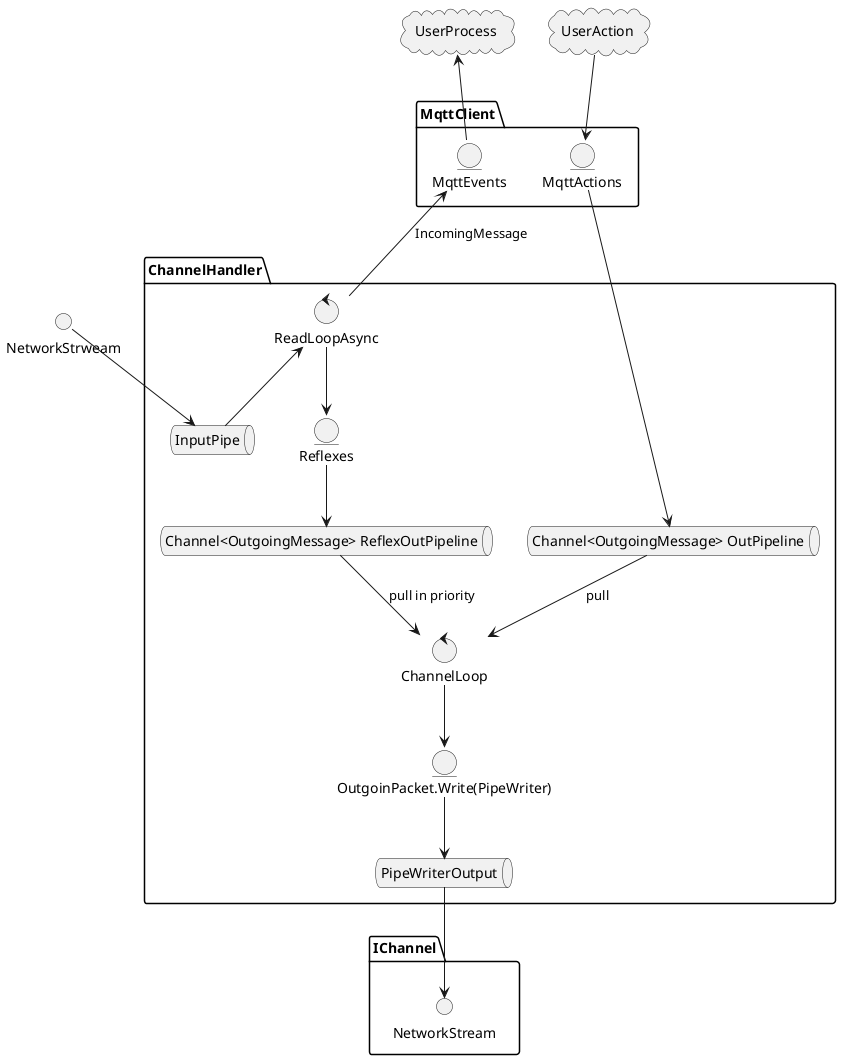 @startuml
package IChannel {
    interface NetworkStream
}
package ChannelHandler {
    queue PipeWriterOutput
    queue InputPipe
    control ReadLoopAsync
    control ChannelLoop
    queue OutPipeline [
        Channel<OutgoingMessage> OutPipeline
    ]

    queue ReflexOutPipeline [
        Channel<OutgoingMessage> ReflexOutPipeline
    ]

    entity OutgoinPacket [
        OutgoinPacket.Write(PipeWriter)
    ]

    entity Reflexes

}

package MqttClient {
    entity MqttEvents
    entity MqttActions
}

MqttActions --> OutPipeline
NetworkStrweam --> InputPipe
PipeWriterOutput --> NetworkStream

OutgoinPacket --> PipeWriterOutput
OutPipeline --> ChannelLoop : pull
ReflexOutPipeline --> ChannelLoop : pull in priority
ChannelLoop --> OutgoinPacket


ReadLoopAsync <-- InputPipe
ReadLoopAsync --> Reflexes
MqttEvents <-- ReadLoopAsync : IncomingMessage
Reflexes --> ReflexOutPipeline
cloud UserProcess
UserProcess <-- MqttEvents
cloud UserAction
UserAction --> MqttActions
@enduml